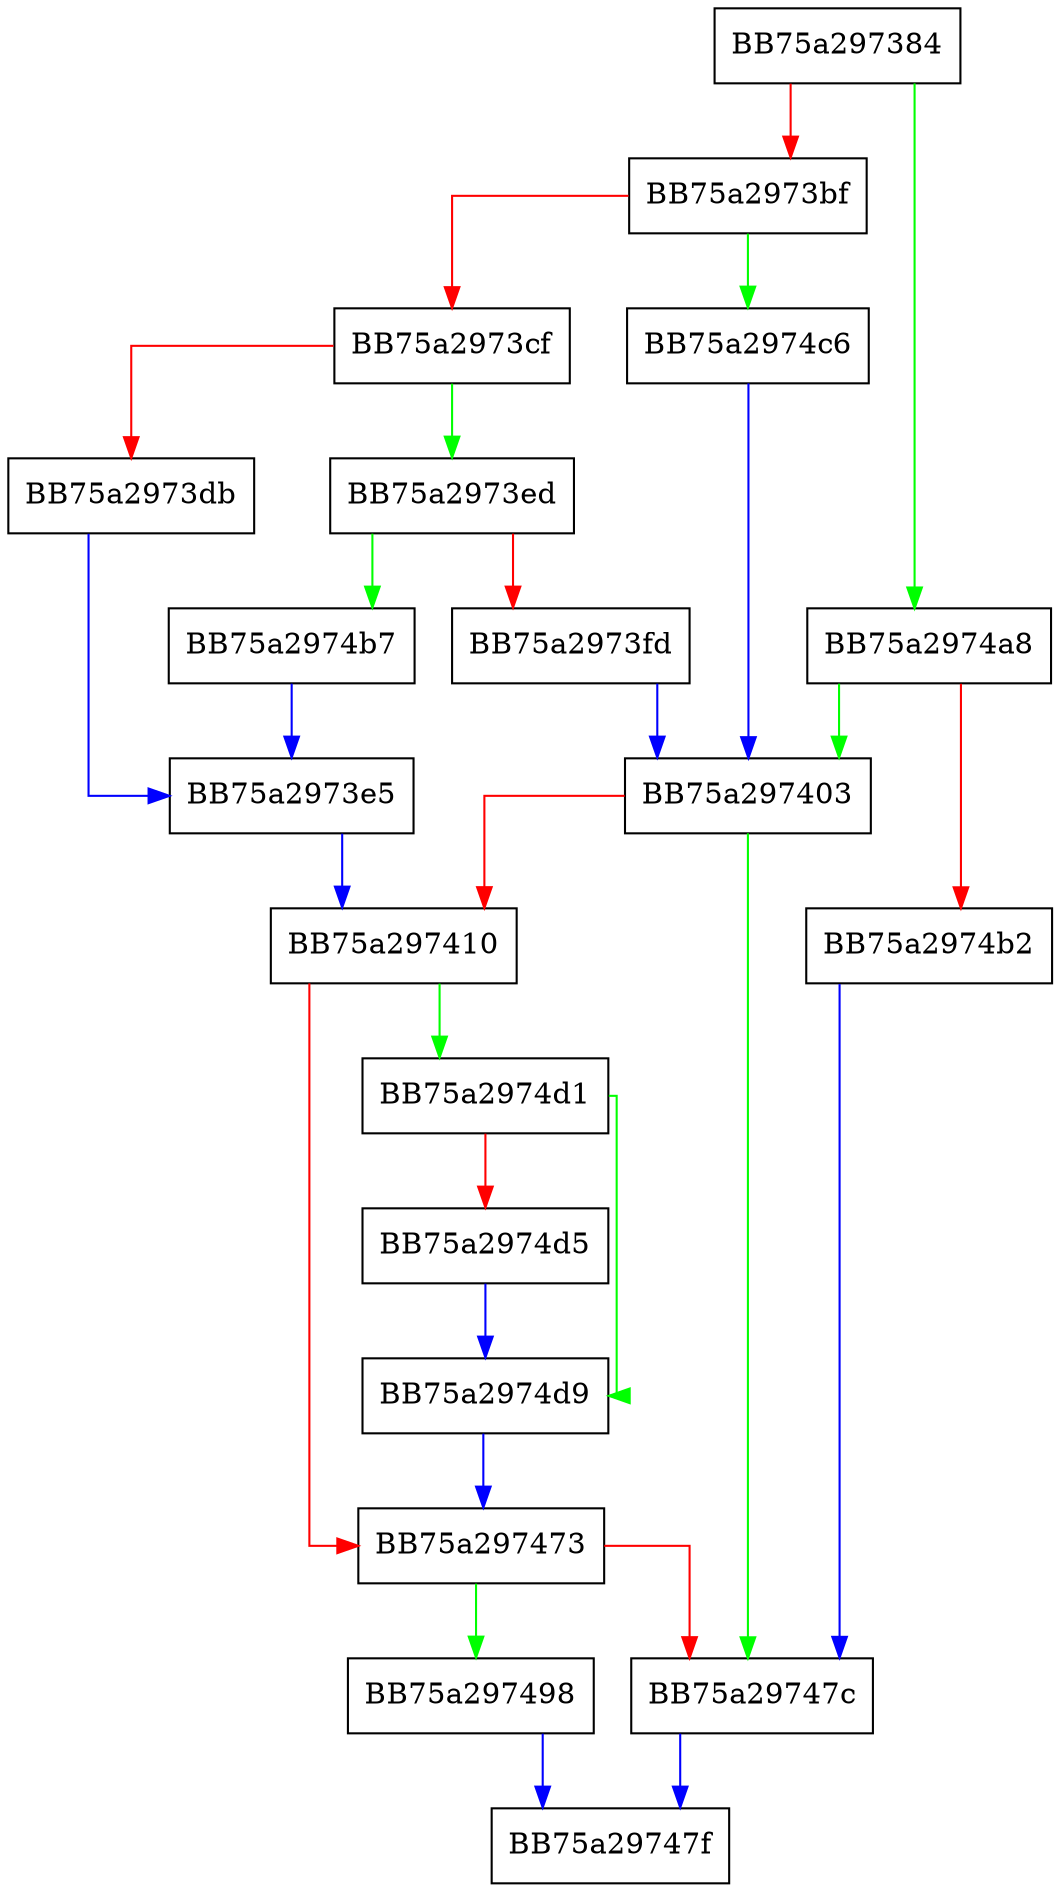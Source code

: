 digraph tokenExpr {
  node [shape="box"];
  graph [splines=ortho];
  BB75a297384 -> BB75a2974a8 [color="green"];
  BB75a297384 -> BB75a2973bf [color="red"];
  BB75a2973bf -> BB75a2974c6 [color="green"];
  BB75a2973bf -> BB75a2973cf [color="red"];
  BB75a2973cf -> BB75a2973ed [color="green"];
  BB75a2973cf -> BB75a2973db [color="red"];
  BB75a2973db -> BB75a2973e5 [color="blue"];
  BB75a2973e5 -> BB75a297410 [color="blue"];
  BB75a2973ed -> BB75a2974b7 [color="green"];
  BB75a2973ed -> BB75a2973fd [color="red"];
  BB75a2973fd -> BB75a297403 [color="blue"];
  BB75a297403 -> BB75a29747c [color="green"];
  BB75a297403 -> BB75a297410 [color="red"];
  BB75a297410 -> BB75a2974d1 [color="green"];
  BB75a297410 -> BB75a297473 [color="red"];
  BB75a297473 -> BB75a297498 [color="green"];
  BB75a297473 -> BB75a29747c [color="red"];
  BB75a29747c -> BB75a29747f [color="blue"];
  BB75a297498 -> BB75a29747f [color="blue"];
  BB75a2974a8 -> BB75a297403 [color="green"];
  BB75a2974a8 -> BB75a2974b2 [color="red"];
  BB75a2974b2 -> BB75a29747c [color="blue"];
  BB75a2974b7 -> BB75a2973e5 [color="blue"];
  BB75a2974c6 -> BB75a297403 [color="blue"];
  BB75a2974d1 -> BB75a2974d9 [color="green"];
  BB75a2974d1 -> BB75a2974d5 [color="red"];
  BB75a2974d5 -> BB75a2974d9 [color="blue"];
  BB75a2974d9 -> BB75a297473 [color="blue"];
}